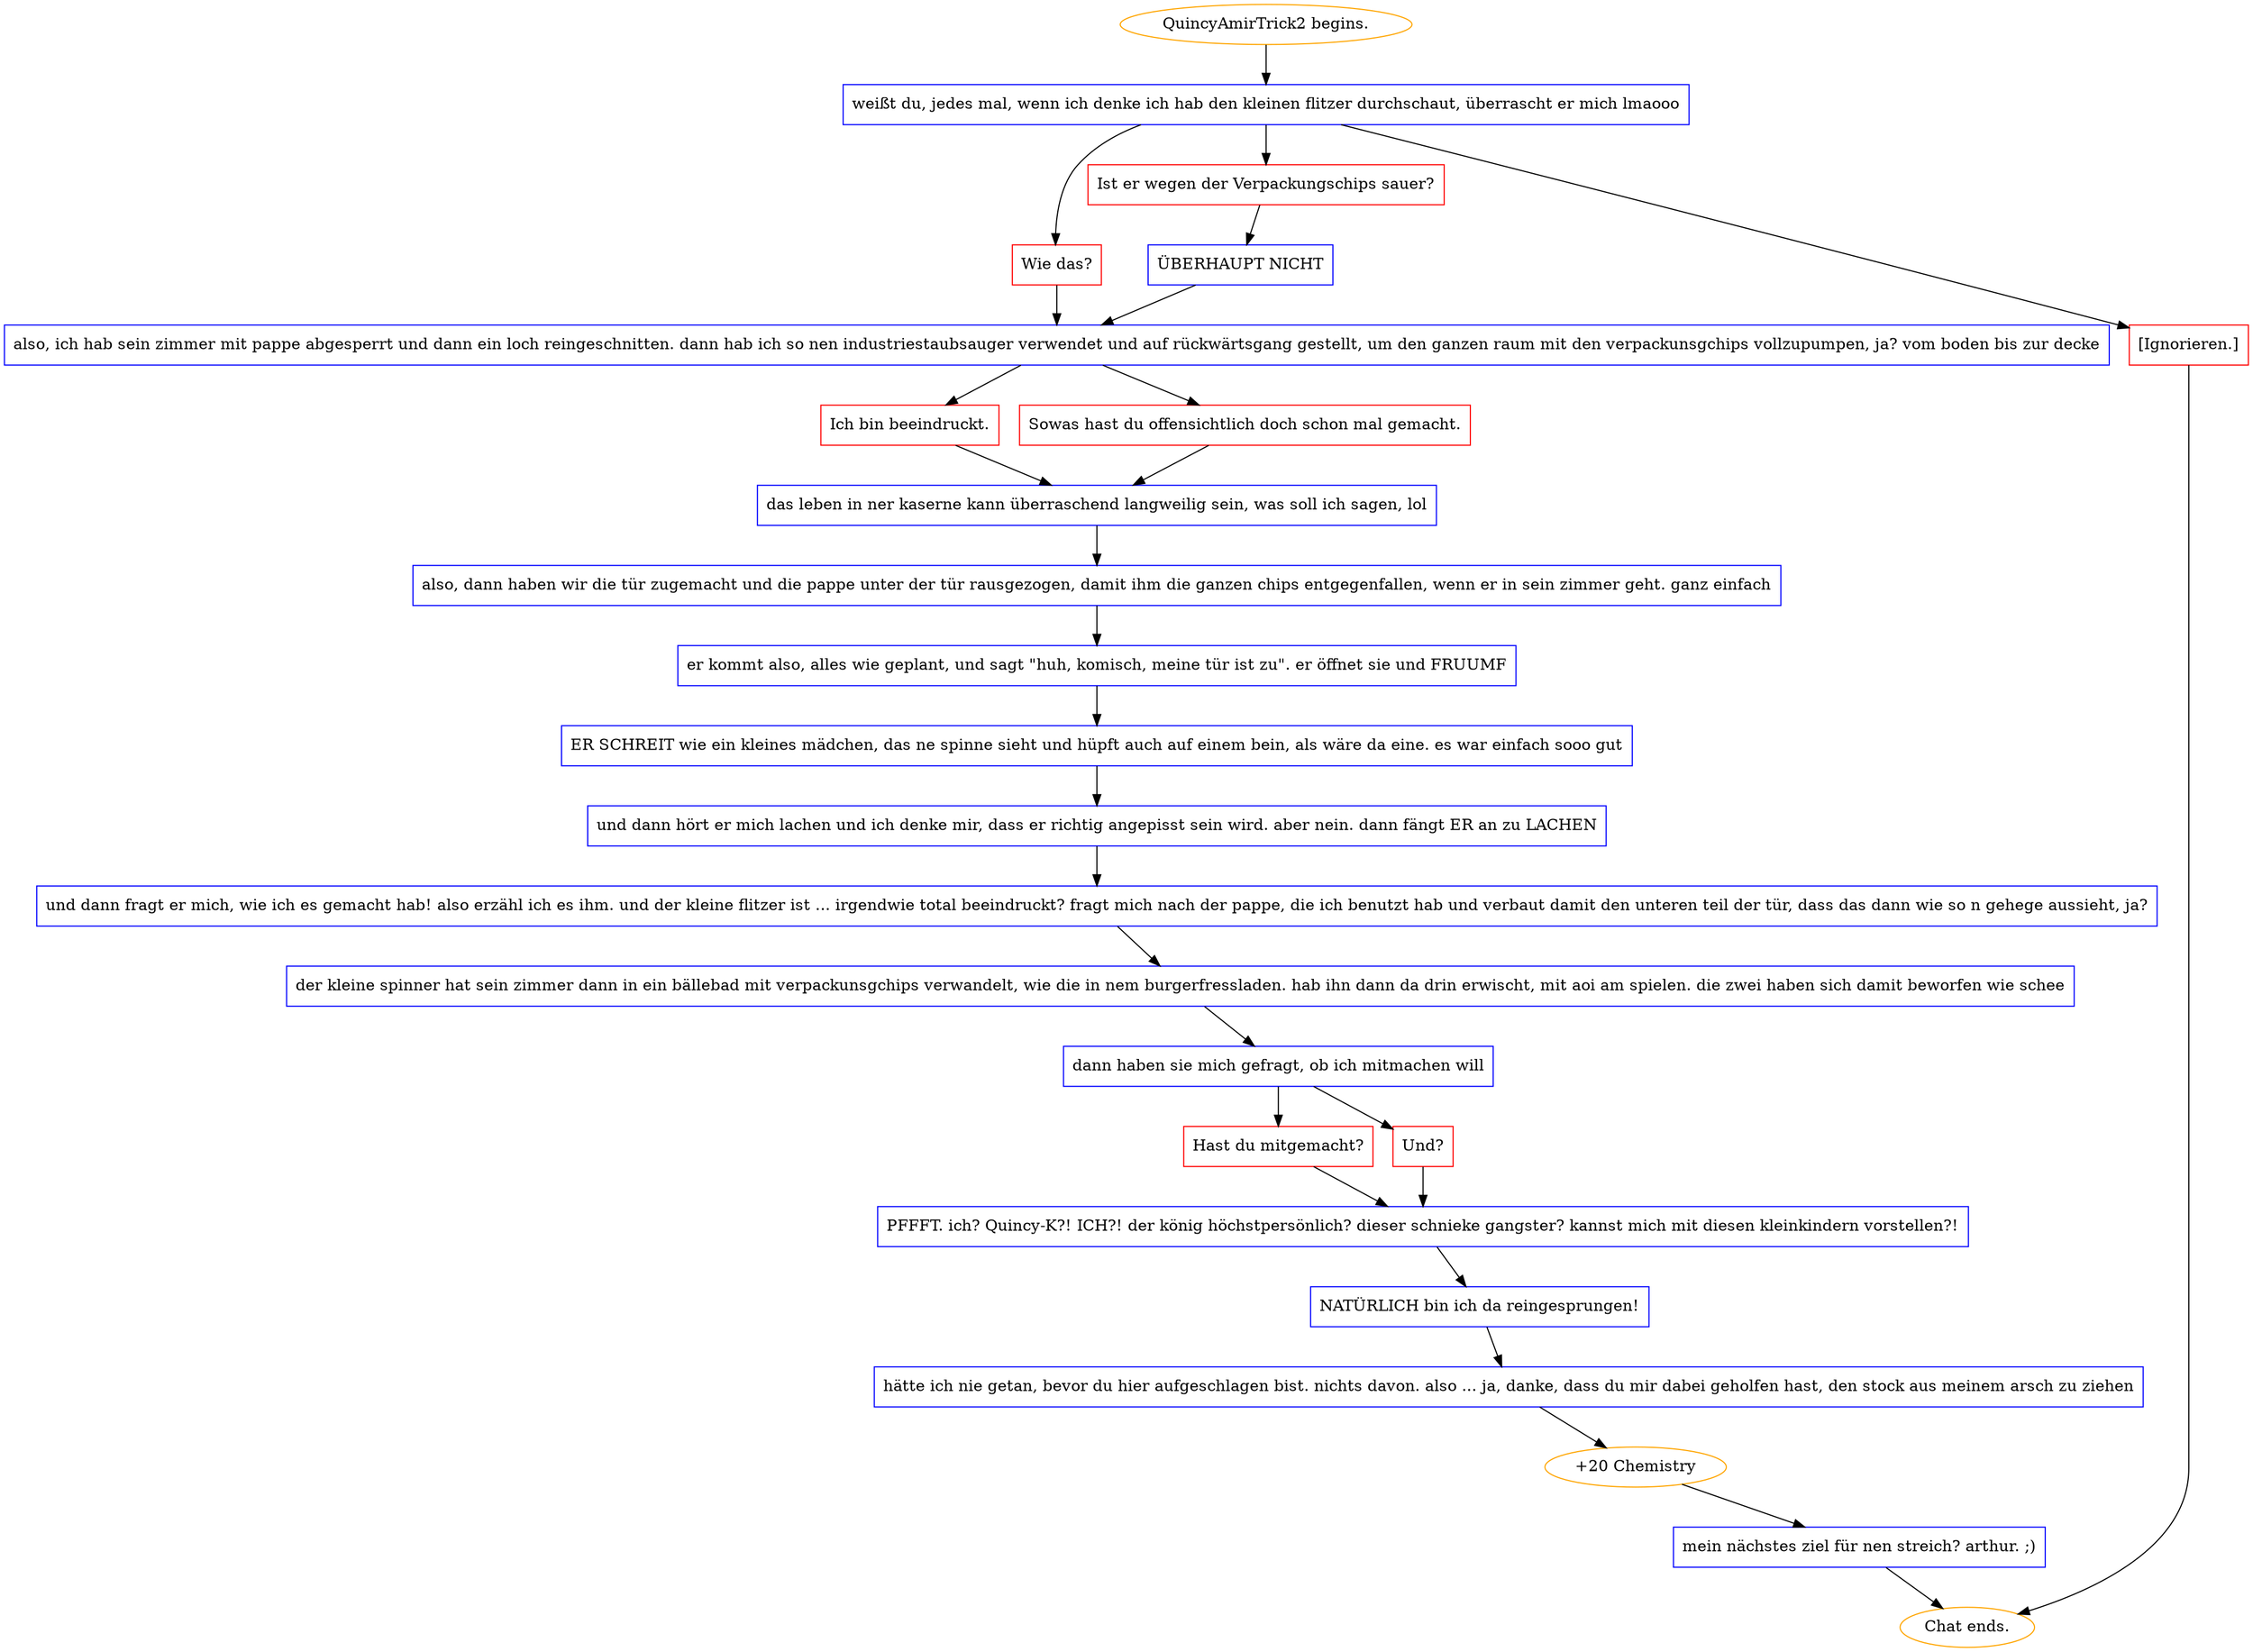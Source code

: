 digraph {
	"QuincyAmirTrick2 begins." [color=orange];
		"QuincyAmirTrick2 begins." -> j2734083948;
	j2734083948 [label="weißt du, jedes mal, wenn ich denke ich hab den kleinen flitzer durchschaut, überrascht er mich lmaooo",shape=box,color=blue];
		j2734083948 -> j101413253;
		j2734083948 -> j4133152518;
		j2734083948 -> j4221938618;
	j101413253 [label="Wie das?",shape=box,color=red];
		j101413253 -> j1961253178;
	j4133152518 [label="Ist er wegen der Verpackungschips sauer?",shape=box,color=red];
		j4133152518 -> j802111909;
	j4221938618 [label="[Ignorieren.]",shape=box,color=red];
		j4221938618 -> "Chat ends.";
	j1961253178 [label="also, ich hab sein zimmer mit pappe abgesperrt und dann ein loch reingeschnitten. dann hab ich so nen industriestaubsauger verwendet und auf rückwärtsgang gestellt, um den ganzen raum mit den verpackunsgchips vollzupumpen, ja? vom boden bis zur decke",shape=box,color=blue];
		j1961253178 -> j2228220701;
		j1961253178 -> j3683621774;
	j802111909 [label="ÜBERHAUPT NICHT",shape=box,color=blue];
		j802111909 -> j1961253178;
	"Chat ends." [color=orange];
	j2228220701 [label="Ich bin beeindruckt.",shape=box,color=red];
		j2228220701 -> j909839045;
	j3683621774 [label="Sowas hast du offensichtlich doch schon mal gemacht.",shape=box,color=red];
		j3683621774 -> j909839045;
	j909839045 [label="das leben in ner kaserne kann überraschend langweilig sein, was soll ich sagen, lol",shape=box,color=blue];
		j909839045 -> j409820420;
	j409820420 [label="also, dann haben wir die tür zugemacht und die pappe unter der tür rausgezogen, damit ihm die ganzen chips entgegenfallen, wenn er in sein zimmer geht. ganz einfach",shape=box,color=blue];
		j409820420 -> j4282282564;
	j4282282564 [label="er kommt also, alles wie geplant, und sagt \"huh, komisch, meine tür ist zu\". er öffnet sie und FRUUMF",shape=box,color=blue];
		j4282282564 -> j1970365743;
	j1970365743 [label="ER SCHREIT wie ein kleines mädchen, das ne spinne sieht und hüpft auch auf einem bein, als wäre da eine. es war einfach sooo gut",shape=box,color=blue];
		j1970365743 -> j2848706240;
	j2848706240 [label="und dann hört er mich lachen und ich denke mir, dass er richtig angepisst sein wird. aber nein. dann fängt ER an zu LACHEN",shape=box,color=blue];
		j2848706240 -> j982536858;
	j982536858 [label="und dann fragt er mich, wie ich es gemacht hab! also erzähl ich es ihm. und der kleine flitzer ist ... irgendwie total beeindruckt? fragt mich nach der pappe, die ich benutzt hab und verbaut damit den unteren teil der tür, dass das dann wie so n gehege aussieht, ja?",shape=box,color=blue];
		j982536858 -> j1793303925;
	j1793303925 [label="der kleine spinner hat sein zimmer dann in ein bällebad mit verpackunsgchips verwandelt, wie die in nem burgerfressladen. hab ihn dann da drin erwischt, mit aoi am spielen. die zwei haben sich damit beworfen wie schee",shape=box,color=blue];
		j1793303925 -> j812379143;
	j812379143 [label="dann haben sie mich gefragt, ob ich mitmachen will",shape=box,color=blue];
		j812379143 -> j680052921;
		j812379143 -> j211620528;
	j680052921 [label="Hast du mitgemacht?",shape=box,color=red];
		j680052921 -> j4068491488;
	j211620528 [label="Und?",shape=box,color=red];
		j211620528 -> j4068491488;
	j4068491488 [label="PFFFT. ich? Quincy-K?! ICH?! der könig höchstpersönlich? dieser schnieke gangster? kannst mich mit diesen kleinkindern vorstellen?!",shape=box,color=blue];
		j4068491488 -> j2699538250;
	j2699538250 [label="NATÜRLICH bin ich da reingesprungen!",shape=box,color=blue];
		j2699538250 -> j1381226759;
	j1381226759 [label="hätte ich nie getan, bevor du hier aufgeschlagen bist. nichts davon. also ... ja, danke, dass du mir dabei geholfen hast, den stock aus meinem arsch zu ziehen",shape=box,color=blue];
		j1381226759 -> j1652533002;
	j1652533002 [label="+20 Chemistry",color=orange];
		j1652533002 -> j790752019;
	j790752019 [label="mein nächstes ziel für nen streich? arthur. ;)",shape=box,color=blue];
		j790752019 -> "Chat ends.";
}